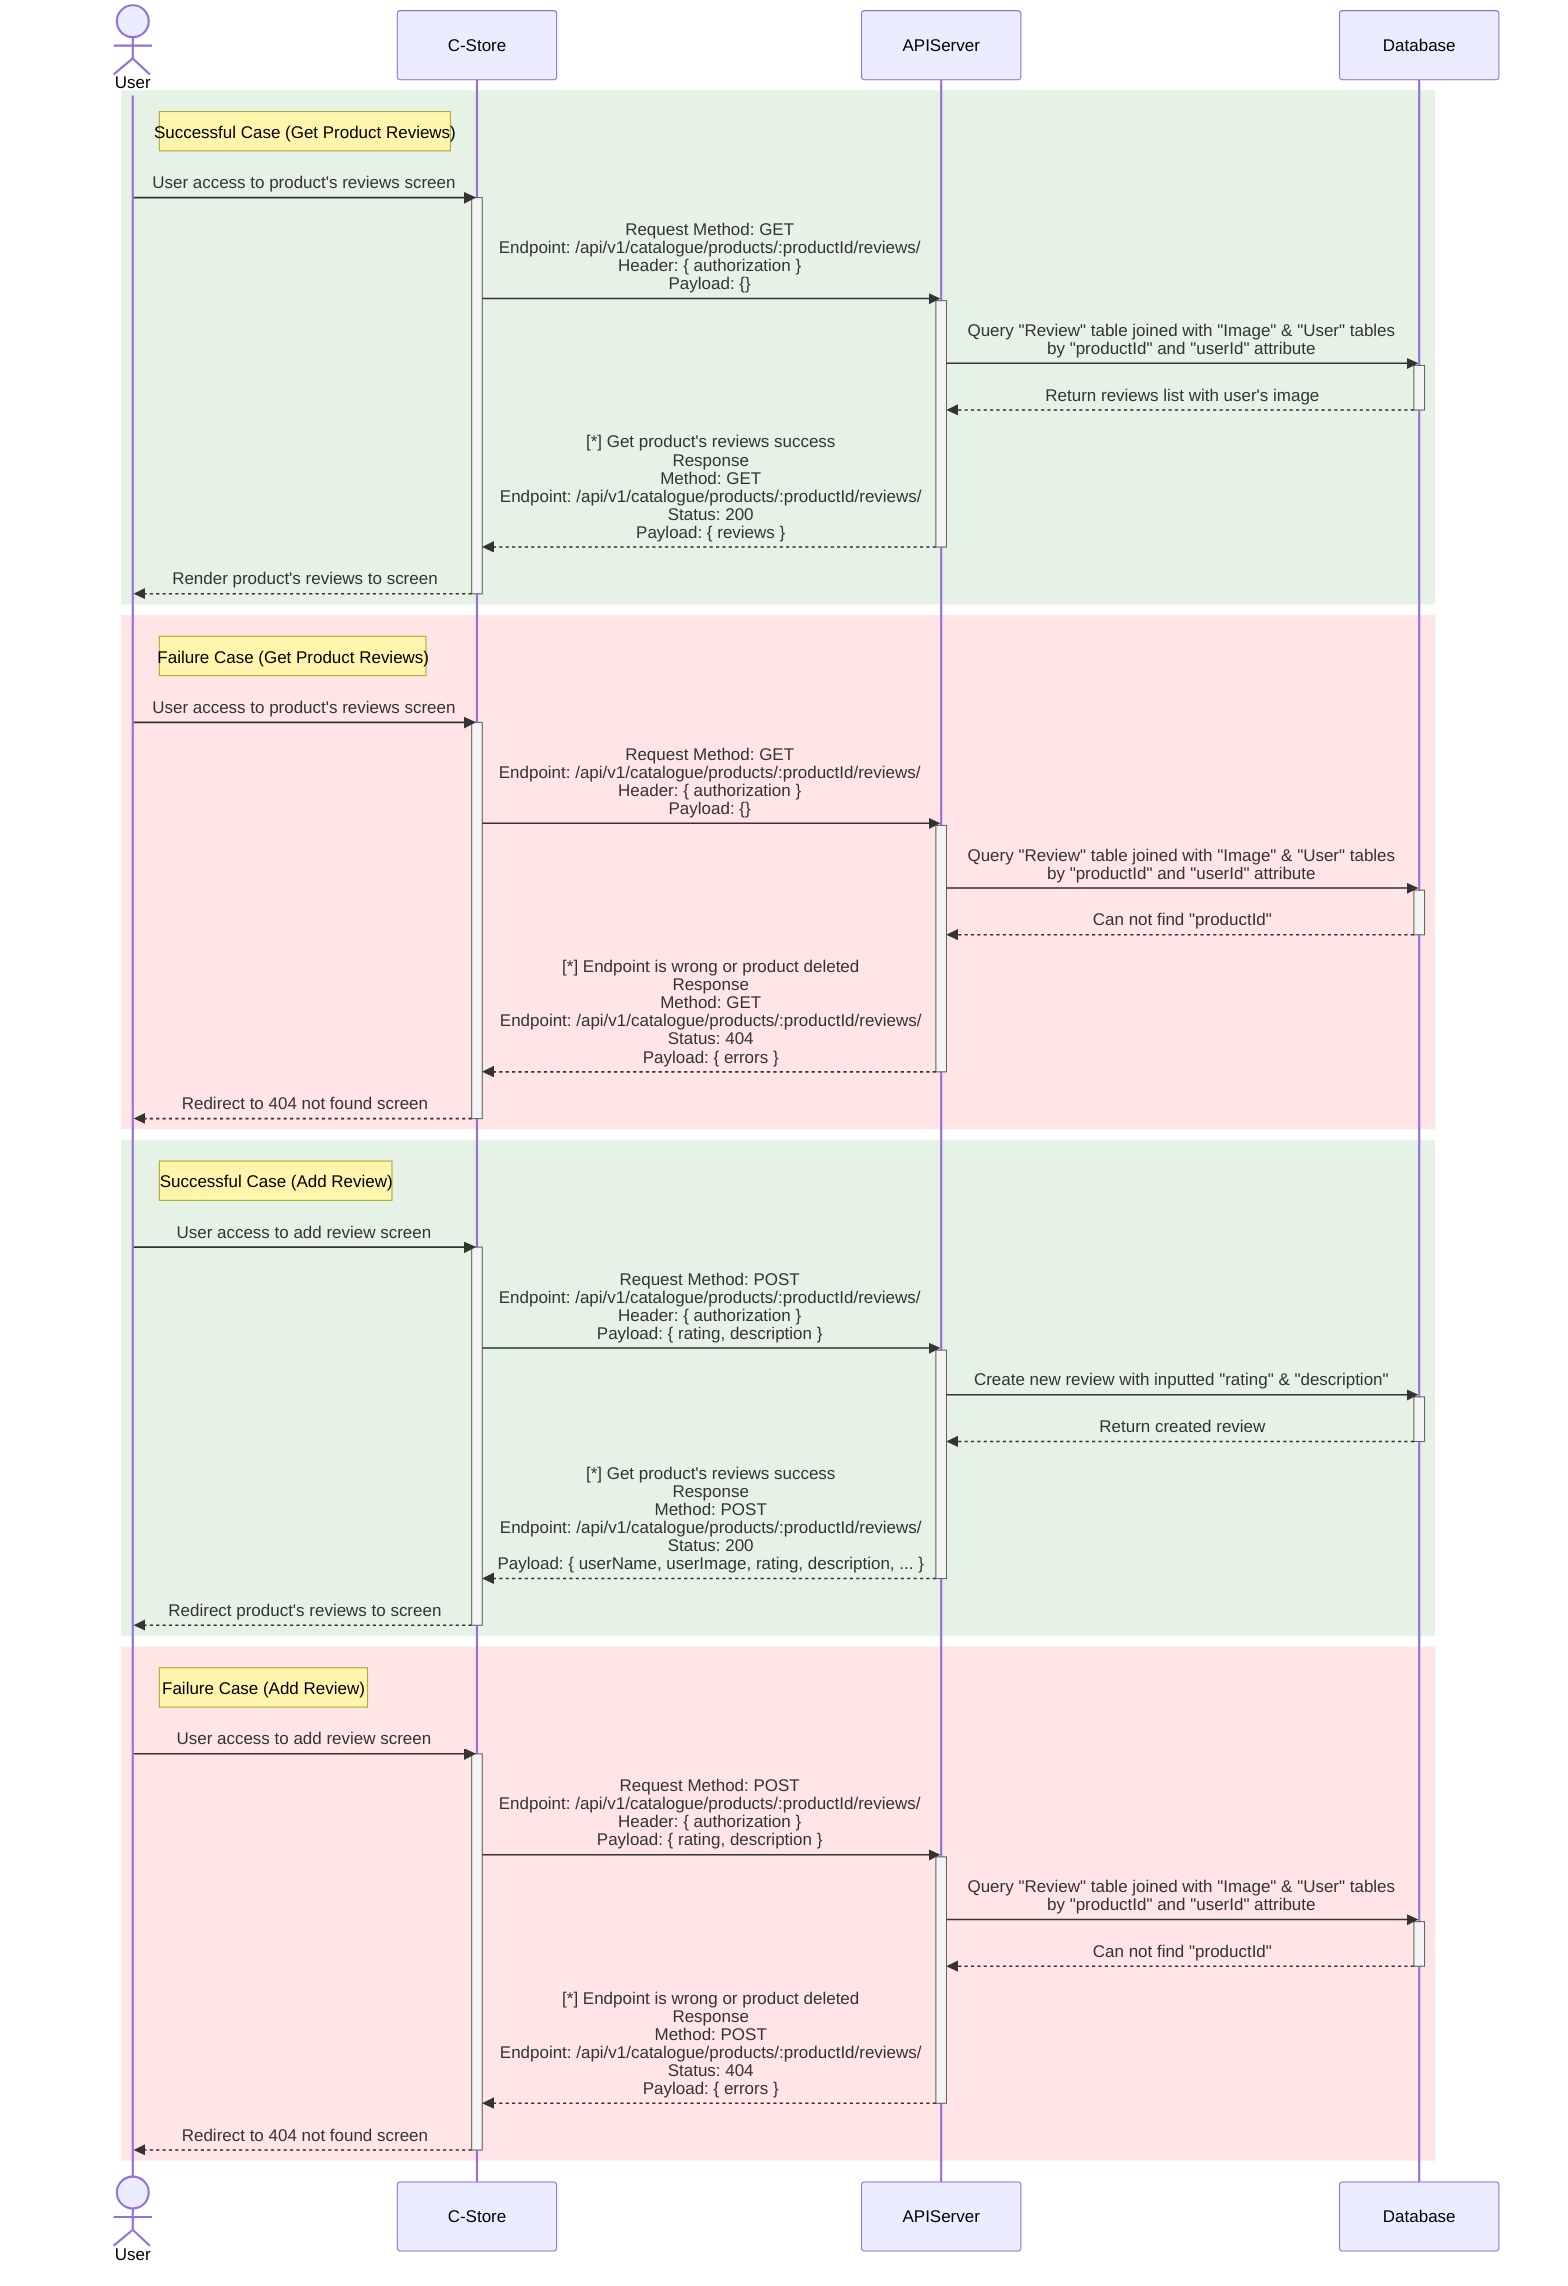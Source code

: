 sequenceDiagram
    actor User
    participant C-Store
    participant APIServer
    participant Database

    rect rgba(0, 128, 0, 0.1)
        note right of User: Successful Case (Get Product Reviews)
        User->>C-Store: User access to product's reviews screen
        activate C-Store
        C-Store->>APIServer: Request Method: GET<br>Endpoint: /api/v1/catalogue/products/:productId/reviews/<br>Header: { authorization }<br>Payload: {}
        activate APIServer
        APIServer->>Database: Query "Review" table joined with "Image" & "User" tables<br>by "productId" and "userId" attribute
        activate Database
        Database-->>APIServer: Return reviews list with user's image
        deactivate Database
        APIServer-->>C-Store: [*] Get product's reviews success<br>Response<br>Method: GET<br>Endpoint: /api/v1/catalogue/products/:productId/reviews/<br>Status: 200<br>Payload: { reviews }
        deactivate APIServer
        C-Store-->>User: Render product's reviews to screen
        deactivate C-Store
    end

    rect rgba(255, 0, 0, 0.1)
        note right of User: Failure Case (Get Product Reviews)
        User->>C-Store: User access to product's reviews screen
        activate C-Store
        C-Store->>APIServer: Request Method: GET<br>Endpoint: /api/v1/catalogue/products/:productId/reviews/<br>Header: { authorization }<br>Payload: {}
        activate APIServer
        APIServer->>Database: Query "Review" table joined with "Image" & "User" tables<br>by "productId" and "userId" attribute
        activate Database
        Database-->>APIServer: Can not find "productId"
        deactivate Database
        APIServer-->>C-Store: [*] Endpoint is wrong or product deleted<br>Response<br>Method: GET<br>Endpoint: /api/v1/catalogue/products/:productId/reviews/<br>Status: 404<br>Payload: { errors }
        deactivate APIServer
        C-Store-->>User: Redirect to 404 not found screen
        deactivate C-Store
    end

    rect rgba(0, 128, 0, 0.1)
        note right of User: Successful Case (Add Review)
        User->>C-Store: User access to add review screen
        activate C-Store
        C-Store->>APIServer: Request Method: POST<br>Endpoint: /api/v1/catalogue/products/:productId/reviews/<br>Header: { authorization }<br>Payload: { rating, description }
        activate APIServer
        APIServer->>Database: Create new review with inputted "rating" & "description"
        activate Database
        Database-->>APIServer: Return created review
        deactivate Database
        APIServer-->>C-Store: [*] Get product's reviews success<br>Response<br>Method: POST<br>Endpoint: /api/v1/catalogue/products/:productId/reviews/<br>Status: 200<br>Payload: { userName, userImage, rating, description, ... }
        deactivate APIServer
        C-Store-->>User: Redirect product's reviews to screen
        deactivate C-Store
    end

    rect rgba(255, 0, 0, 0.1)
        note right of User: Failure Case (Add Review)
        User->>C-Store: User access to add review screen
        activate C-Store
        C-Store->>APIServer: Request Method: POST<br>Endpoint: /api/v1/catalogue/products/:productId/reviews/<br>Header: { authorization }<br>Payload: { rating, description }
        activate APIServer
        APIServer->>Database: Query "Review" table joined with "Image" & "User" tables<br>by "productId" and "userId" attribute
        activate Database
        Database-->>APIServer: Can not find "productId"
        deactivate Database
        APIServer-->>C-Store: [*] Endpoint is wrong or product deleted<br>Response<br>Method: POST<br>Endpoint: /api/v1/catalogue/products/:productId/reviews/<br>Status: 404<br>Payload: { errors }
        deactivate APIServer
        C-Store-->>User: Redirect to 404 not found screen
        deactivate C-Store
    end